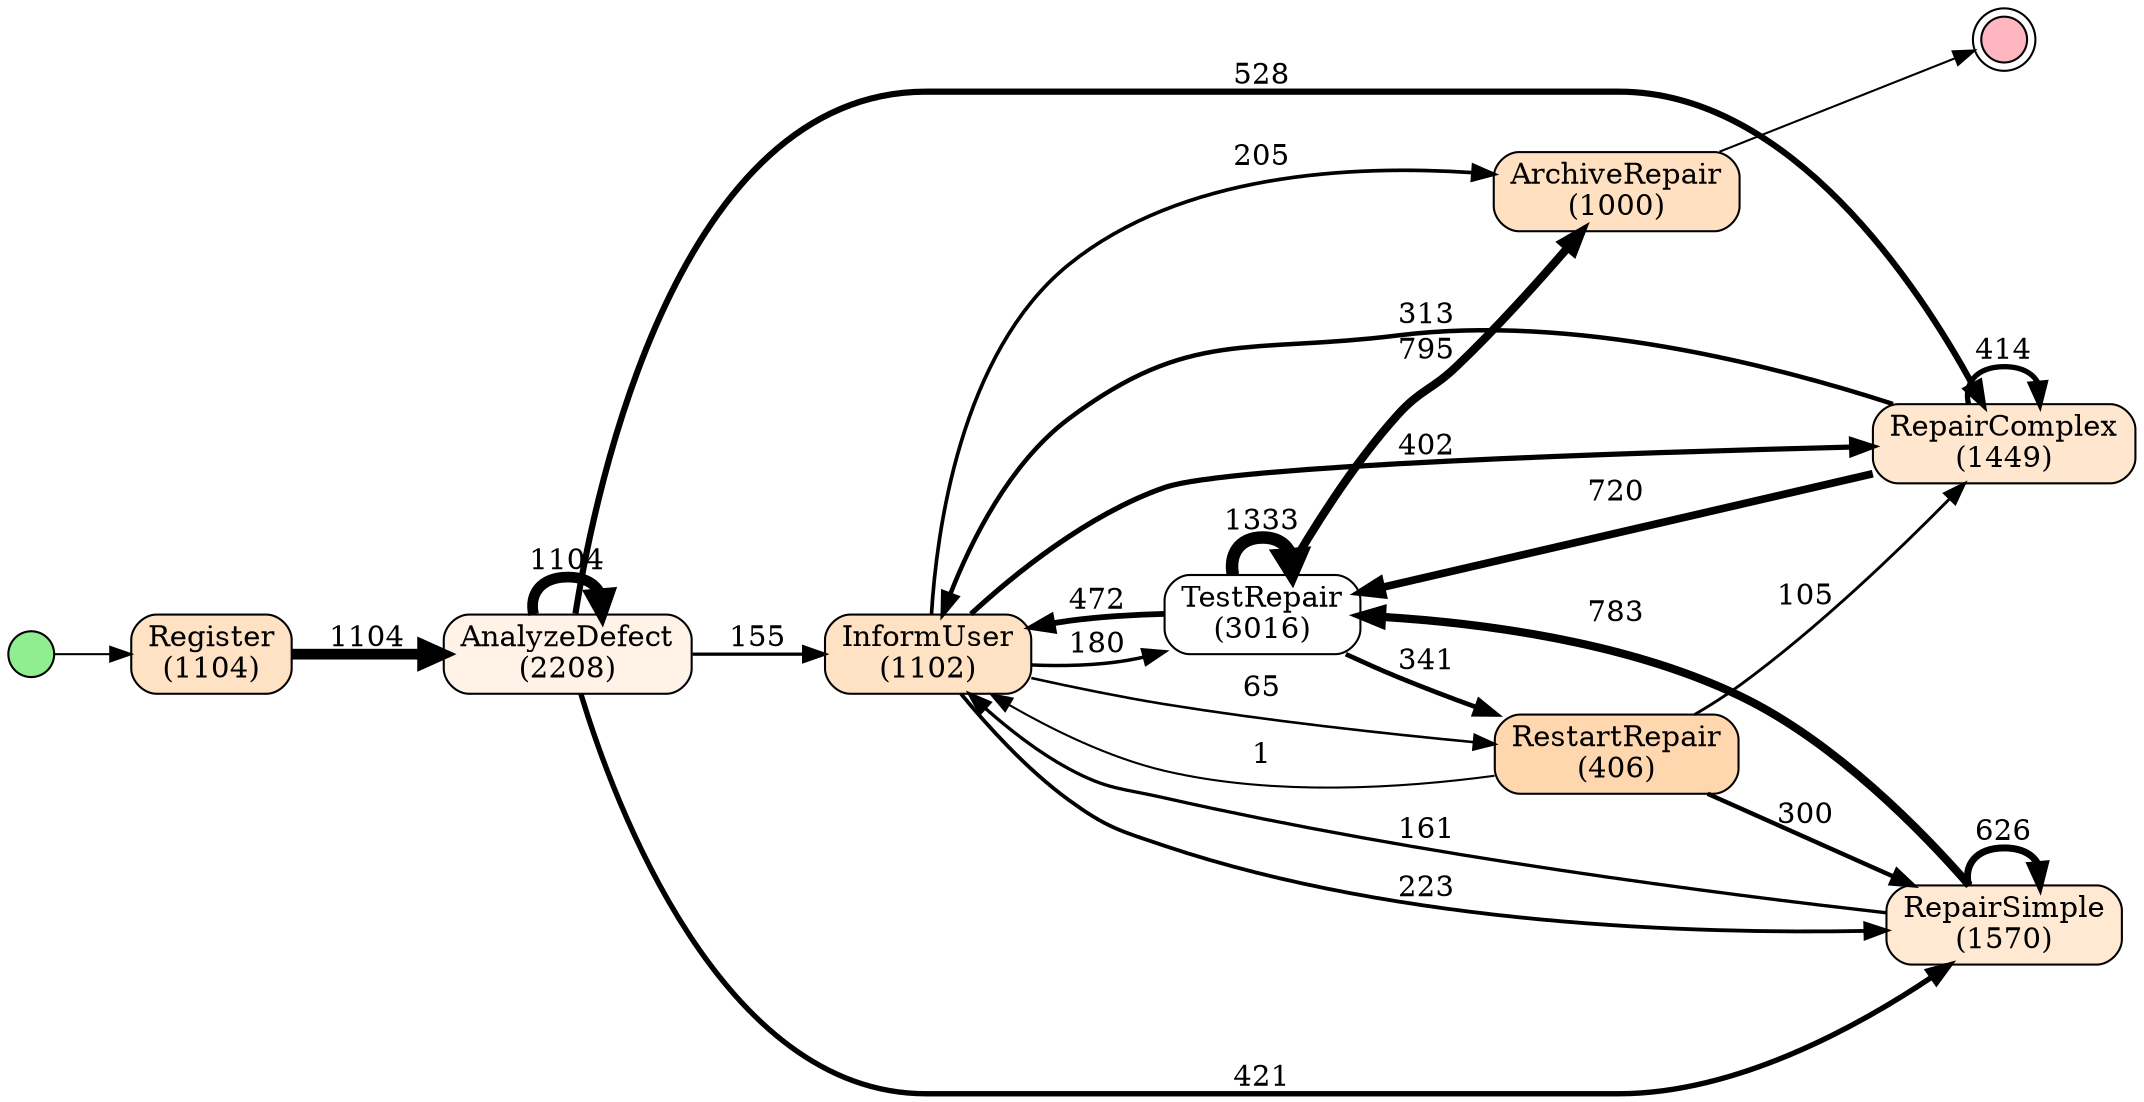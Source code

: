 // Heuristic Net
digraph {
	graph [rankdir=LR]
	node [fillcolor="#FFFFCC" shape=box style="rounded,filled"]
	ArchiveRepair [label="ArchiveRepair
(1000)" fillcolor="#FF99334d"]
	InformUser [label="InformUser
(1102)" fillcolor="#FF993349"]
	TestRepair [label="TestRepair
(3016)" fillcolor="#FF993300"]
	RepairSimple [label="RepairSimple
(1570)" fillcolor="#FF993337"]
	AnalyzeDefect [label="AnalyzeDefect
(2208)" fillcolor="#FF99331f"]
	RestartRepair [label="RestartRepair
(406)" fillcolor="#FF993363"]
	RepairComplex [label="RepairComplex
(1449)" fillcolor="#FF99333c"]
	Register [label="Register
(1104)" fillcolor="#FF993349"]
	Register -> AnalyzeDefect [label=1104 penwidth=5.14039039039039]
	AnalyzeDefect -> AnalyzeDefect [label=1104 penwidth=5.14039039039039]
	AnalyzeDefect -> RepairComplex [label=528 penwidth=2.978228228228228]
	RepairComplex -> RepairComplex [label=414 penwidth=2.5503003003003]
	RepairComplex -> TestRepair [label=720 penwidth=3.698948948948949]
	TestRepair -> TestRepair [label=1333 penwidth=6.0]
	TestRepair -> InformUser [label=472 penwidth=2.768018018018018]
	InformUser -> ArchiveRepair [label=205 penwidth=1.7657657657657657]
	AnalyzeDefect -> RepairSimple [label=421 penwidth=2.5765765765765765]
	RepairSimple -> RepairSimple [label=626 penwidth=3.346096096096096]
	RepairSimple -> TestRepair [label=783 penwidth=3.9354354354354357]
	TestRepair -> RestartRepair [label=341 penwidth=2.2762762762762763]
	RestartRepair -> RepairSimple [label=300 penwidth=2.1223723723723724]
	RepairSimple -> InformUser [label=161 penwidth=1.6006006006006006]
	InformUser -> RepairSimple [label=223 penwidth=1.8333333333333333]
	TestRepair -> ArchiveRepair [label=795 penwidth=3.9804804804804808]
	RepairComplex -> InformUser [label=313 penwidth=2.171171171171171]
	InformUser -> RepairComplex [label=402 penwidth=2.505255255255255]
	InformUser -> TestRepair [label=180 penwidth=1.671921921921922]
	AnalyzeDefect -> InformUser [label=155 penwidth=1.578078078078078]
	RestartRepair -> RepairComplex [label=105 penwidth=1.3903903903903905]
	InformUser -> RestartRepair [label=65 penwidth=1.2402402402402402]
	RestartRepair -> InformUser [label=1 penwidth=1.0]
	start [label="" fillcolor="#90EE90" fixedsize=true shape=circle width=0.3]
	start -> Register
	end [label="" fillcolor="#FFB6C1" fixedsize=true shape=doublecircle width=0.3]
	ArchiveRepair
	ArchiveRepair -> end
}
